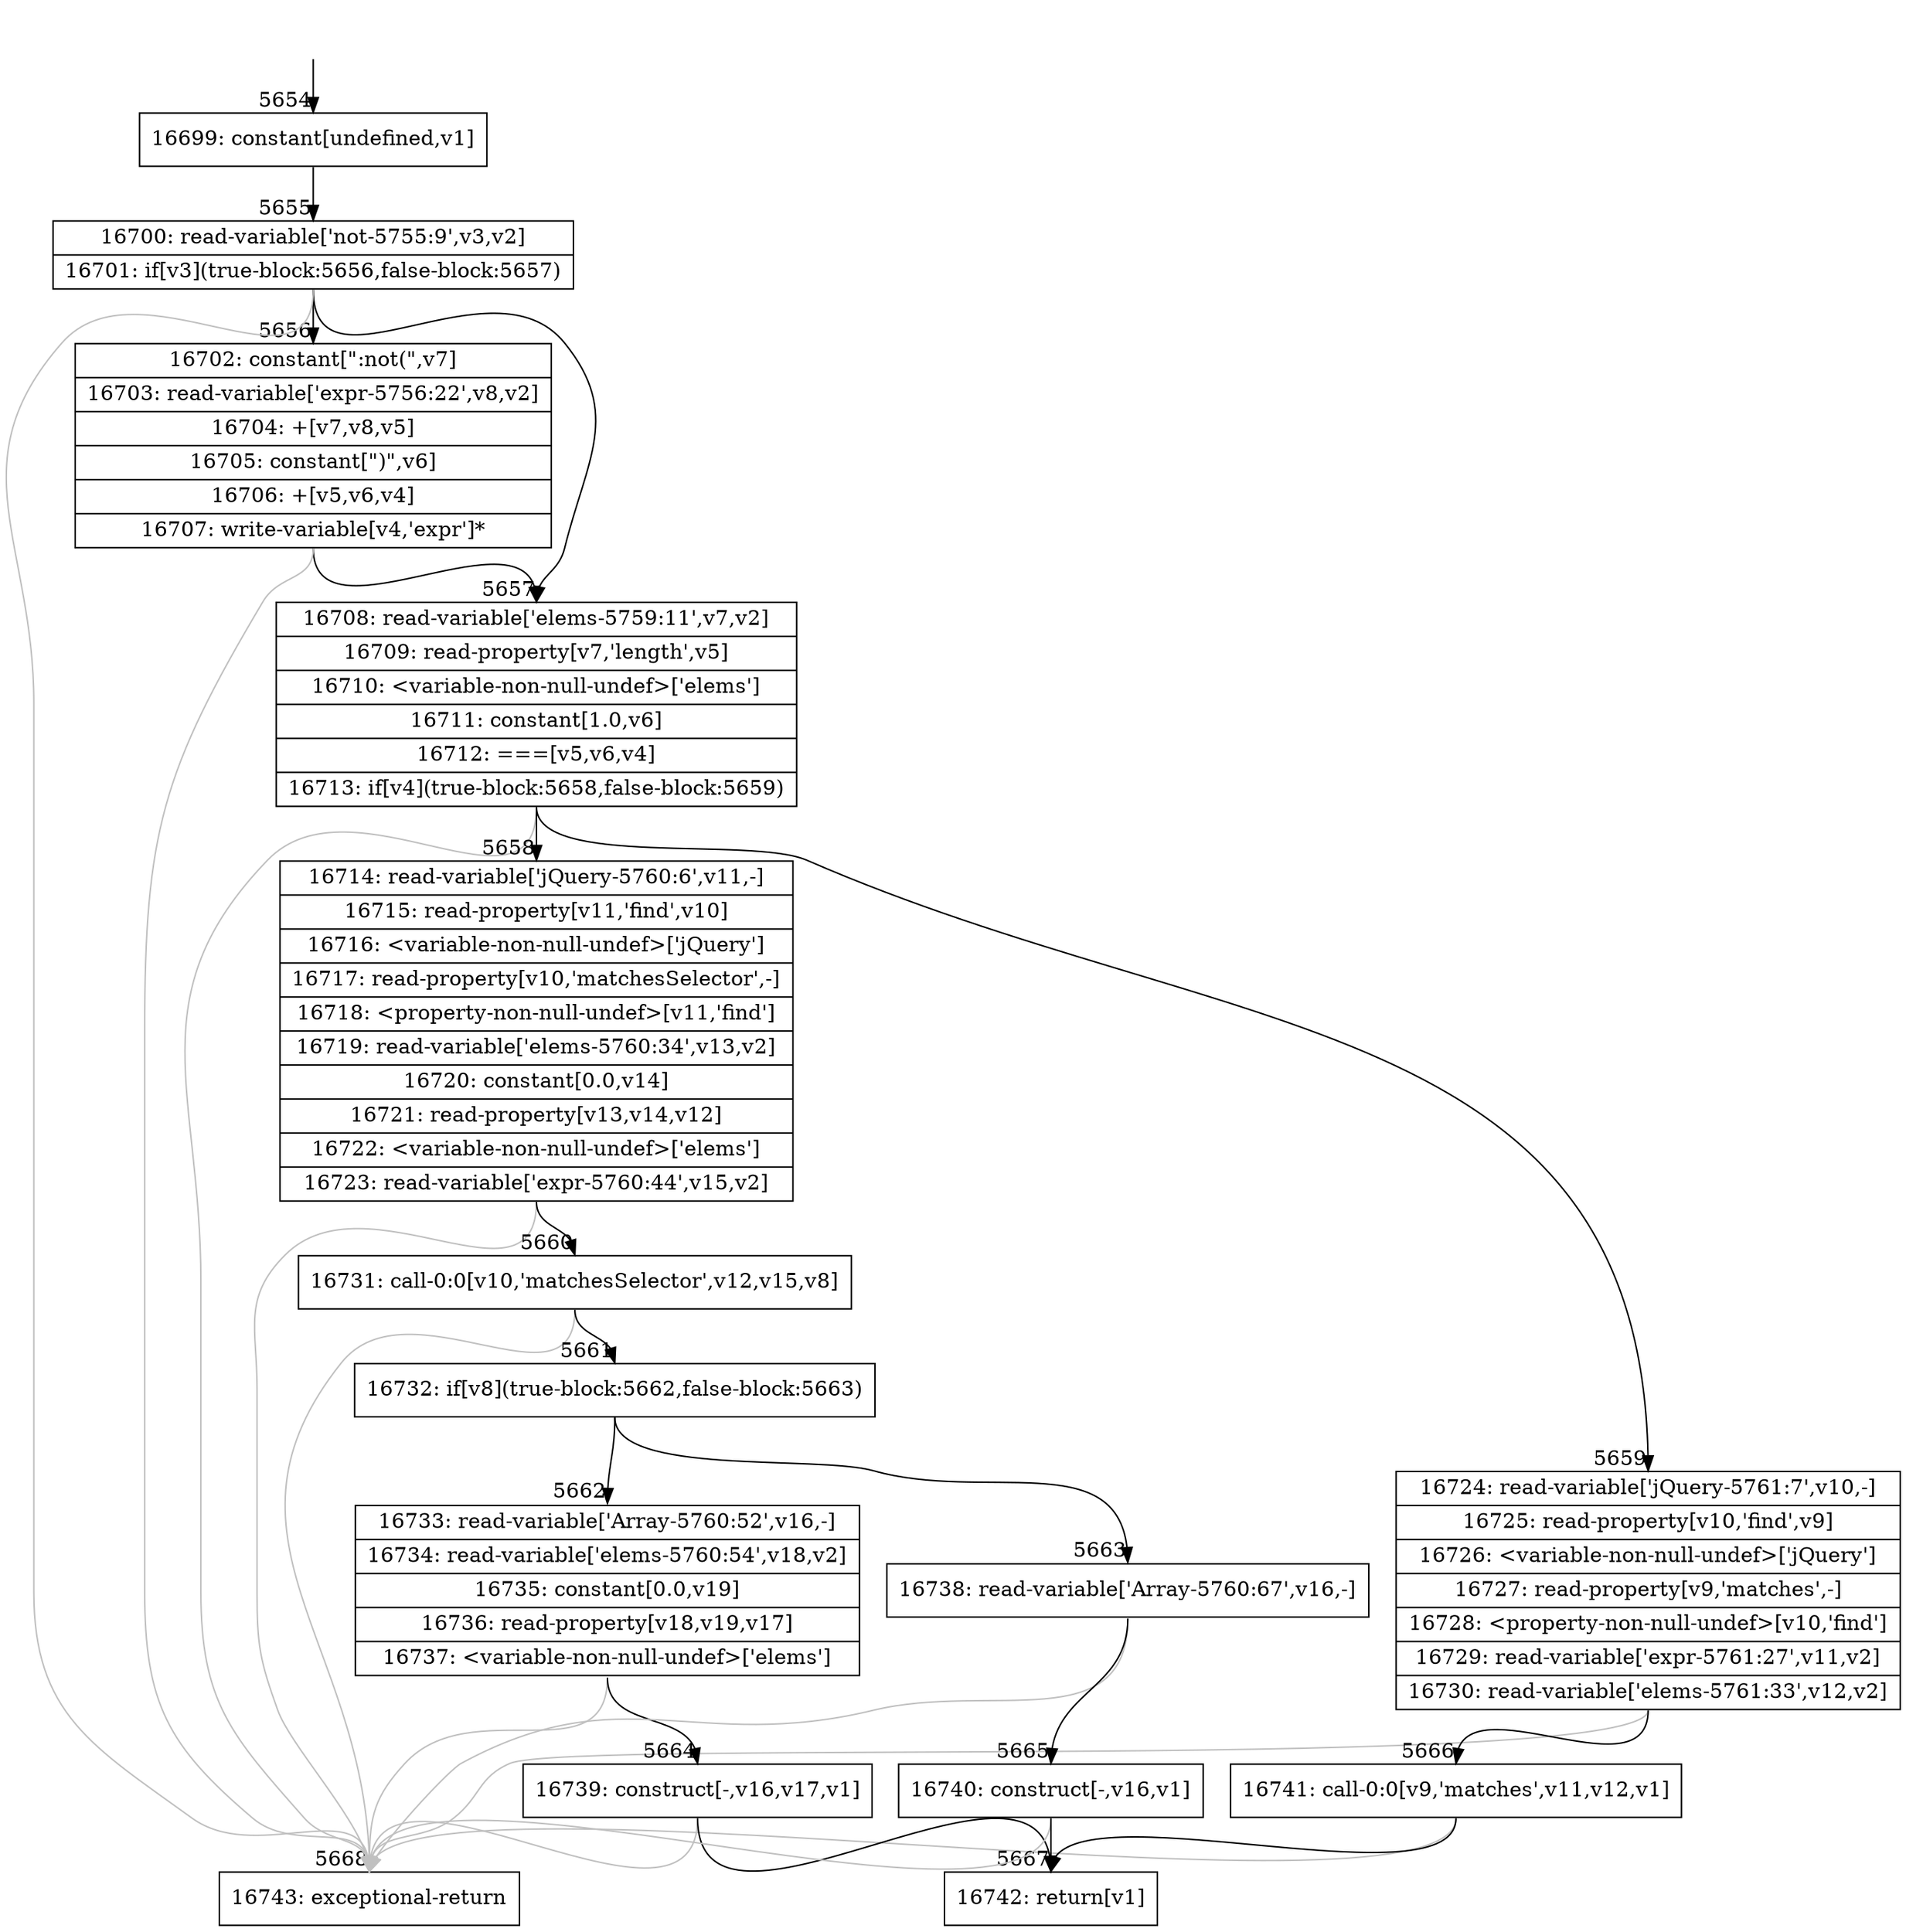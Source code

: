 digraph {
rankdir="TD"
BB_entry364[shape=none,label=""];
BB_entry364 -> BB5654 [tailport=s, headport=n, headlabel="    5654"]
BB5654 [shape=record label="{16699: constant[undefined,v1]}" ] 
BB5654 -> BB5655 [tailport=s, headport=n, headlabel="      5655"]
BB5655 [shape=record label="{16700: read-variable['not-5755:9',v3,v2]|16701: if[v3](true-block:5656,false-block:5657)}" ] 
BB5655 -> BB5656 [tailport=s, headport=n, headlabel="      5656"]
BB5655 -> BB5657 [tailport=s, headport=n, headlabel="      5657"]
BB5655 -> BB5668 [tailport=s, headport=n, color=gray, headlabel="      5668"]
BB5656 [shape=record label="{16702: constant[\":not(\",v7]|16703: read-variable['expr-5756:22',v8,v2]|16704: +[v7,v8,v5]|16705: constant[\")\",v6]|16706: +[v5,v6,v4]|16707: write-variable[v4,'expr']*}" ] 
BB5656 -> BB5657 [tailport=s, headport=n]
BB5656 -> BB5668 [tailport=s, headport=n, color=gray]
BB5657 [shape=record label="{16708: read-variable['elems-5759:11',v7,v2]|16709: read-property[v7,'length',v5]|16710: \<variable-non-null-undef\>['elems']|16711: constant[1.0,v6]|16712: ===[v5,v6,v4]|16713: if[v4](true-block:5658,false-block:5659)}" ] 
BB5657 -> BB5658 [tailport=s, headport=n, headlabel="      5658"]
BB5657 -> BB5659 [tailport=s, headport=n, headlabel="      5659"]
BB5657 -> BB5668 [tailport=s, headport=n, color=gray]
BB5658 [shape=record label="{16714: read-variable['jQuery-5760:6',v11,-]|16715: read-property[v11,'find',v10]|16716: \<variable-non-null-undef\>['jQuery']|16717: read-property[v10,'matchesSelector',-]|16718: \<property-non-null-undef\>[v11,'find']|16719: read-variable['elems-5760:34',v13,v2]|16720: constant[0.0,v14]|16721: read-property[v13,v14,v12]|16722: \<variable-non-null-undef\>['elems']|16723: read-variable['expr-5760:44',v15,v2]}" ] 
BB5658 -> BB5660 [tailport=s, headport=n, headlabel="      5660"]
BB5658 -> BB5668 [tailport=s, headport=n, color=gray]
BB5659 [shape=record label="{16724: read-variable['jQuery-5761:7',v10,-]|16725: read-property[v10,'find',v9]|16726: \<variable-non-null-undef\>['jQuery']|16727: read-property[v9,'matches',-]|16728: \<property-non-null-undef\>[v10,'find']|16729: read-variable['expr-5761:27',v11,v2]|16730: read-variable['elems-5761:33',v12,v2]}" ] 
BB5659 -> BB5666 [tailport=s, headport=n, headlabel="      5666"]
BB5659 -> BB5668 [tailport=s, headport=n, color=gray]
BB5660 [shape=record label="{16731: call-0:0[v10,'matchesSelector',v12,v15,v8]}" ] 
BB5660 -> BB5661 [tailport=s, headport=n, headlabel="      5661"]
BB5660 -> BB5668 [tailport=s, headport=n, color=gray]
BB5661 [shape=record label="{16732: if[v8](true-block:5662,false-block:5663)}" ] 
BB5661 -> BB5662 [tailport=s, headport=n, headlabel="      5662"]
BB5661 -> BB5663 [tailport=s, headport=n, headlabel="      5663"]
BB5662 [shape=record label="{16733: read-variable['Array-5760:52',v16,-]|16734: read-variable['elems-5760:54',v18,v2]|16735: constant[0.0,v19]|16736: read-property[v18,v19,v17]|16737: \<variable-non-null-undef\>['elems']}" ] 
BB5662 -> BB5664 [tailport=s, headport=n, headlabel="      5664"]
BB5662 -> BB5668 [tailport=s, headport=n, color=gray]
BB5663 [shape=record label="{16738: read-variable['Array-5760:67',v16,-]}" ] 
BB5663 -> BB5665 [tailport=s, headport=n, headlabel="      5665"]
BB5663 -> BB5668 [tailport=s, headport=n, color=gray]
BB5664 [shape=record label="{16739: construct[-,v16,v17,v1]}" ] 
BB5664 -> BB5667 [tailport=s, headport=n, headlabel="      5667"]
BB5664 -> BB5668 [tailport=s, headport=n, color=gray]
BB5665 [shape=record label="{16740: construct[-,v16,v1]}" ] 
BB5665 -> BB5667 [tailport=s, headport=n]
BB5665 -> BB5668 [tailport=s, headport=n, color=gray]
BB5666 [shape=record label="{16741: call-0:0[v9,'matches',v11,v12,v1]}" ] 
BB5666 -> BB5667 [tailport=s, headport=n]
BB5666 -> BB5668 [tailport=s, headport=n, color=gray]
BB5667 [shape=record label="{16742: return[v1]}" ] 
BB5668 [shape=record label="{16743: exceptional-return}" ] 
}
